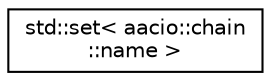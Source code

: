 digraph "Graphical Class Hierarchy"
{
  edge [fontname="Helvetica",fontsize="10",labelfontname="Helvetica",labelfontsize="10"];
  node [fontname="Helvetica",fontsize="10",shape=record];
  rankdir="LR";
  Node0 [label="std::set\< aacio::chain\l::name \>",height=0.2,width=0.4,color="black", fillcolor="white", style="filled",URL="$classstd_1_1set.html"];
}
